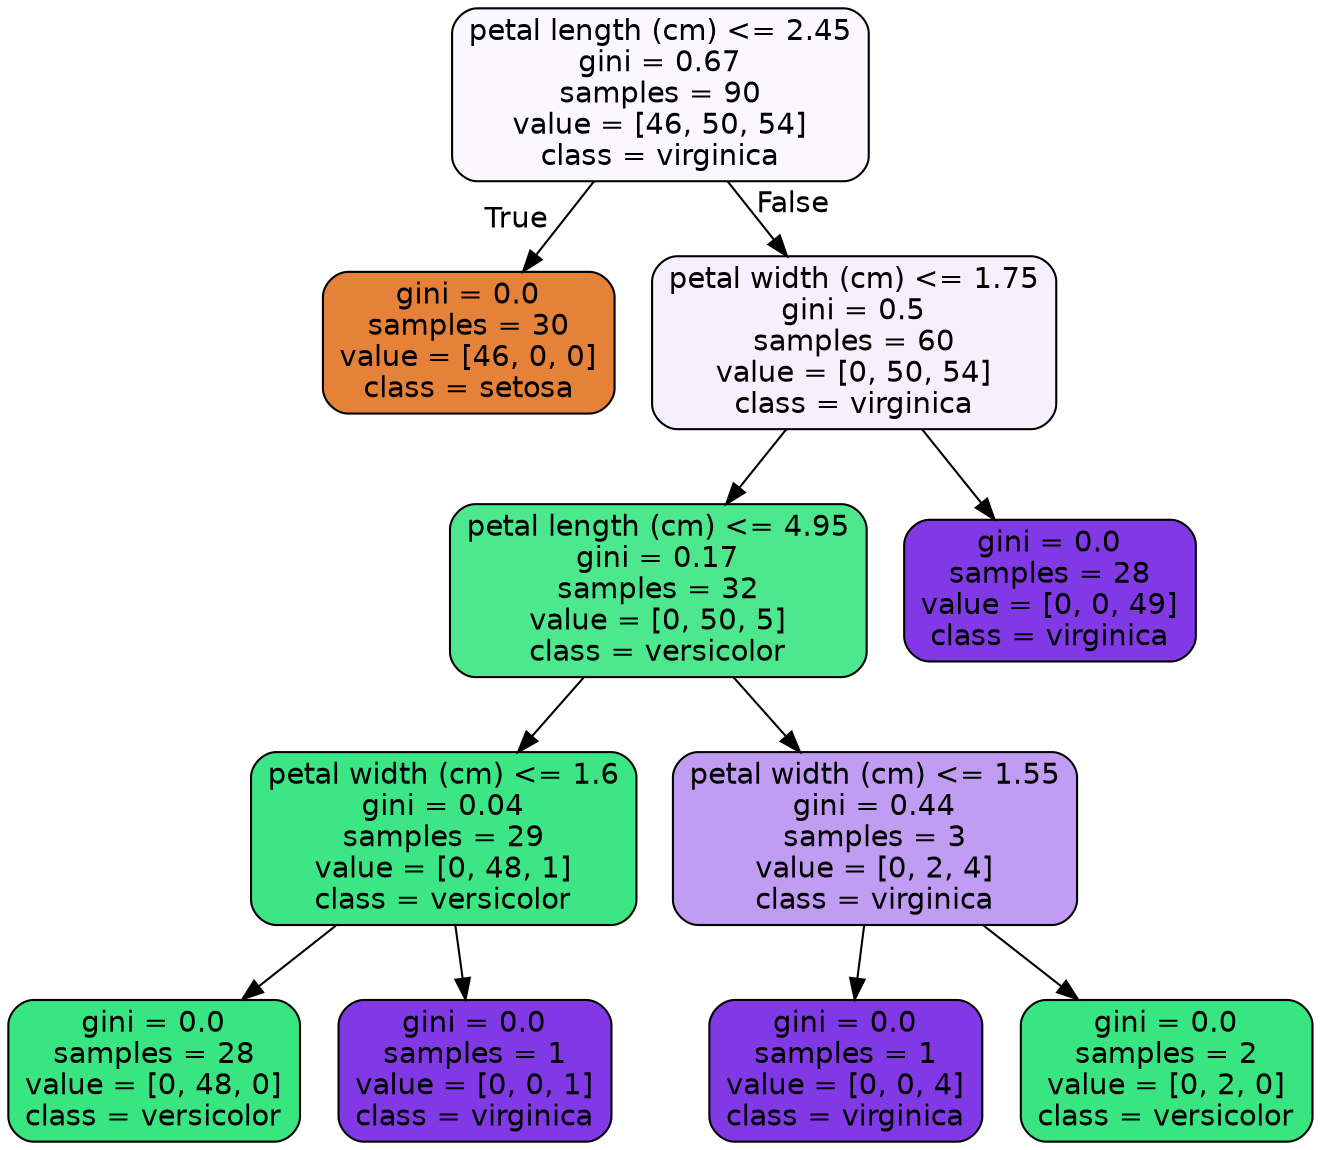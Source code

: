 digraph Tree {
node [shape=box, style="filled, rounded", color="black", fontname="helvetica"] ;
edge [fontname="helvetica"] ;
0 [label="petal length (cm) <= 2.45\ngini = 0.67\nsamples = 90\nvalue = [46, 50, 54]\nclass = virginica", fillcolor="#faf7fe"] ;
1 [label="gini = 0.0\nsamples = 30\nvalue = [46, 0, 0]\nclass = setosa", fillcolor="#e58139"] ;
0 -> 1 [labeldistance=2.5, labelangle=45, headlabel="True"] ;
2 [label="petal width (cm) <= 1.75\ngini = 0.5\nsamples = 60\nvalue = [0, 50, 54]\nclass = virginica", fillcolor="#f6f0fd"] ;
0 -> 2 [labeldistance=2.5, labelangle=-45, headlabel="False"] ;
3 [label="petal length (cm) <= 4.95\ngini = 0.17\nsamples = 32\nvalue = [0, 50, 5]\nclass = versicolor", fillcolor="#4de88e"] ;
2 -> 3 ;
4 [label="petal width (cm) <= 1.6\ngini = 0.04\nsamples = 29\nvalue = [0, 48, 1]\nclass = versicolor", fillcolor="#3de684"] ;
3 -> 4 ;
5 [label="gini = 0.0\nsamples = 28\nvalue = [0, 48, 0]\nclass = versicolor", fillcolor="#39e581"] ;
4 -> 5 ;
6 [label="gini = 0.0\nsamples = 1\nvalue = [0, 0, 1]\nclass = virginica", fillcolor="#8139e5"] ;
4 -> 6 ;
7 [label="petal width (cm) <= 1.55\ngini = 0.44\nsamples = 3\nvalue = [0, 2, 4]\nclass = virginica", fillcolor="#c09cf2"] ;
3 -> 7 ;
8 [label="gini = 0.0\nsamples = 1\nvalue = [0, 0, 4]\nclass = virginica", fillcolor="#8139e5"] ;
7 -> 8 ;
9 [label="gini = 0.0\nsamples = 2\nvalue = [0, 2, 0]\nclass = versicolor", fillcolor="#39e581"] ;
7 -> 9 ;
10 [label="gini = 0.0\nsamples = 28\nvalue = [0, 0, 49]\nclass = virginica", fillcolor="#8139e5"] ;
2 -> 10 ;
}
